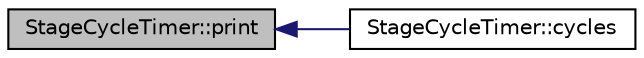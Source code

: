 digraph "StageCycleTimer::print"
{
 // INTERACTIVE_SVG=YES
  edge [fontname="Helvetica",fontsize="10",labelfontname="Helvetica",labelfontsize="10"];
  node [fontname="Helvetica",fontsize="10",shape=record];
  rankdir="LR";
  Node1 [label="StageCycleTimer::print",height=0.2,width=0.4,color="black", fillcolor="grey75", style="filled", fontcolor="black"];
  Node1 -> Node2 [dir="back",color="midnightblue",fontsize="10",style="solid",fontname="Helvetica"];
  Node2 [label="StageCycleTimer::cycles",height=0.2,width=0.4,color="black", fillcolor="white", style="filled",URL="$dd/d66/class_stage_cycle_timer.html#ac8f07ccdb3eccc0ae92814d20484a964"];
}
